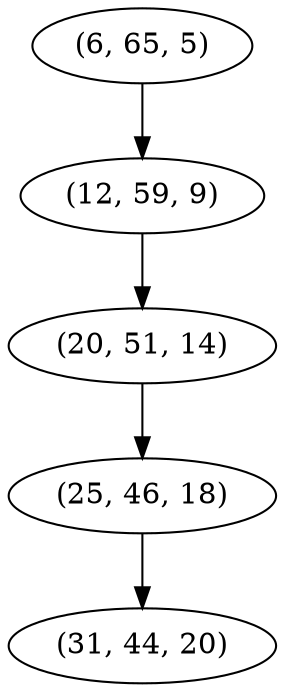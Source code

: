 digraph tree {
    "(6, 65, 5)";
    "(12, 59, 9)";
    "(20, 51, 14)";
    "(25, 46, 18)";
    "(31, 44, 20)";
    "(6, 65, 5)" -> "(12, 59, 9)";
    "(12, 59, 9)" -> "(20, 51, 14)";
    "(20, 51, 14)" -> "(25, 46, 18)";
    "(25, 46, 18)" -> "(31, 44, 20)";
}
